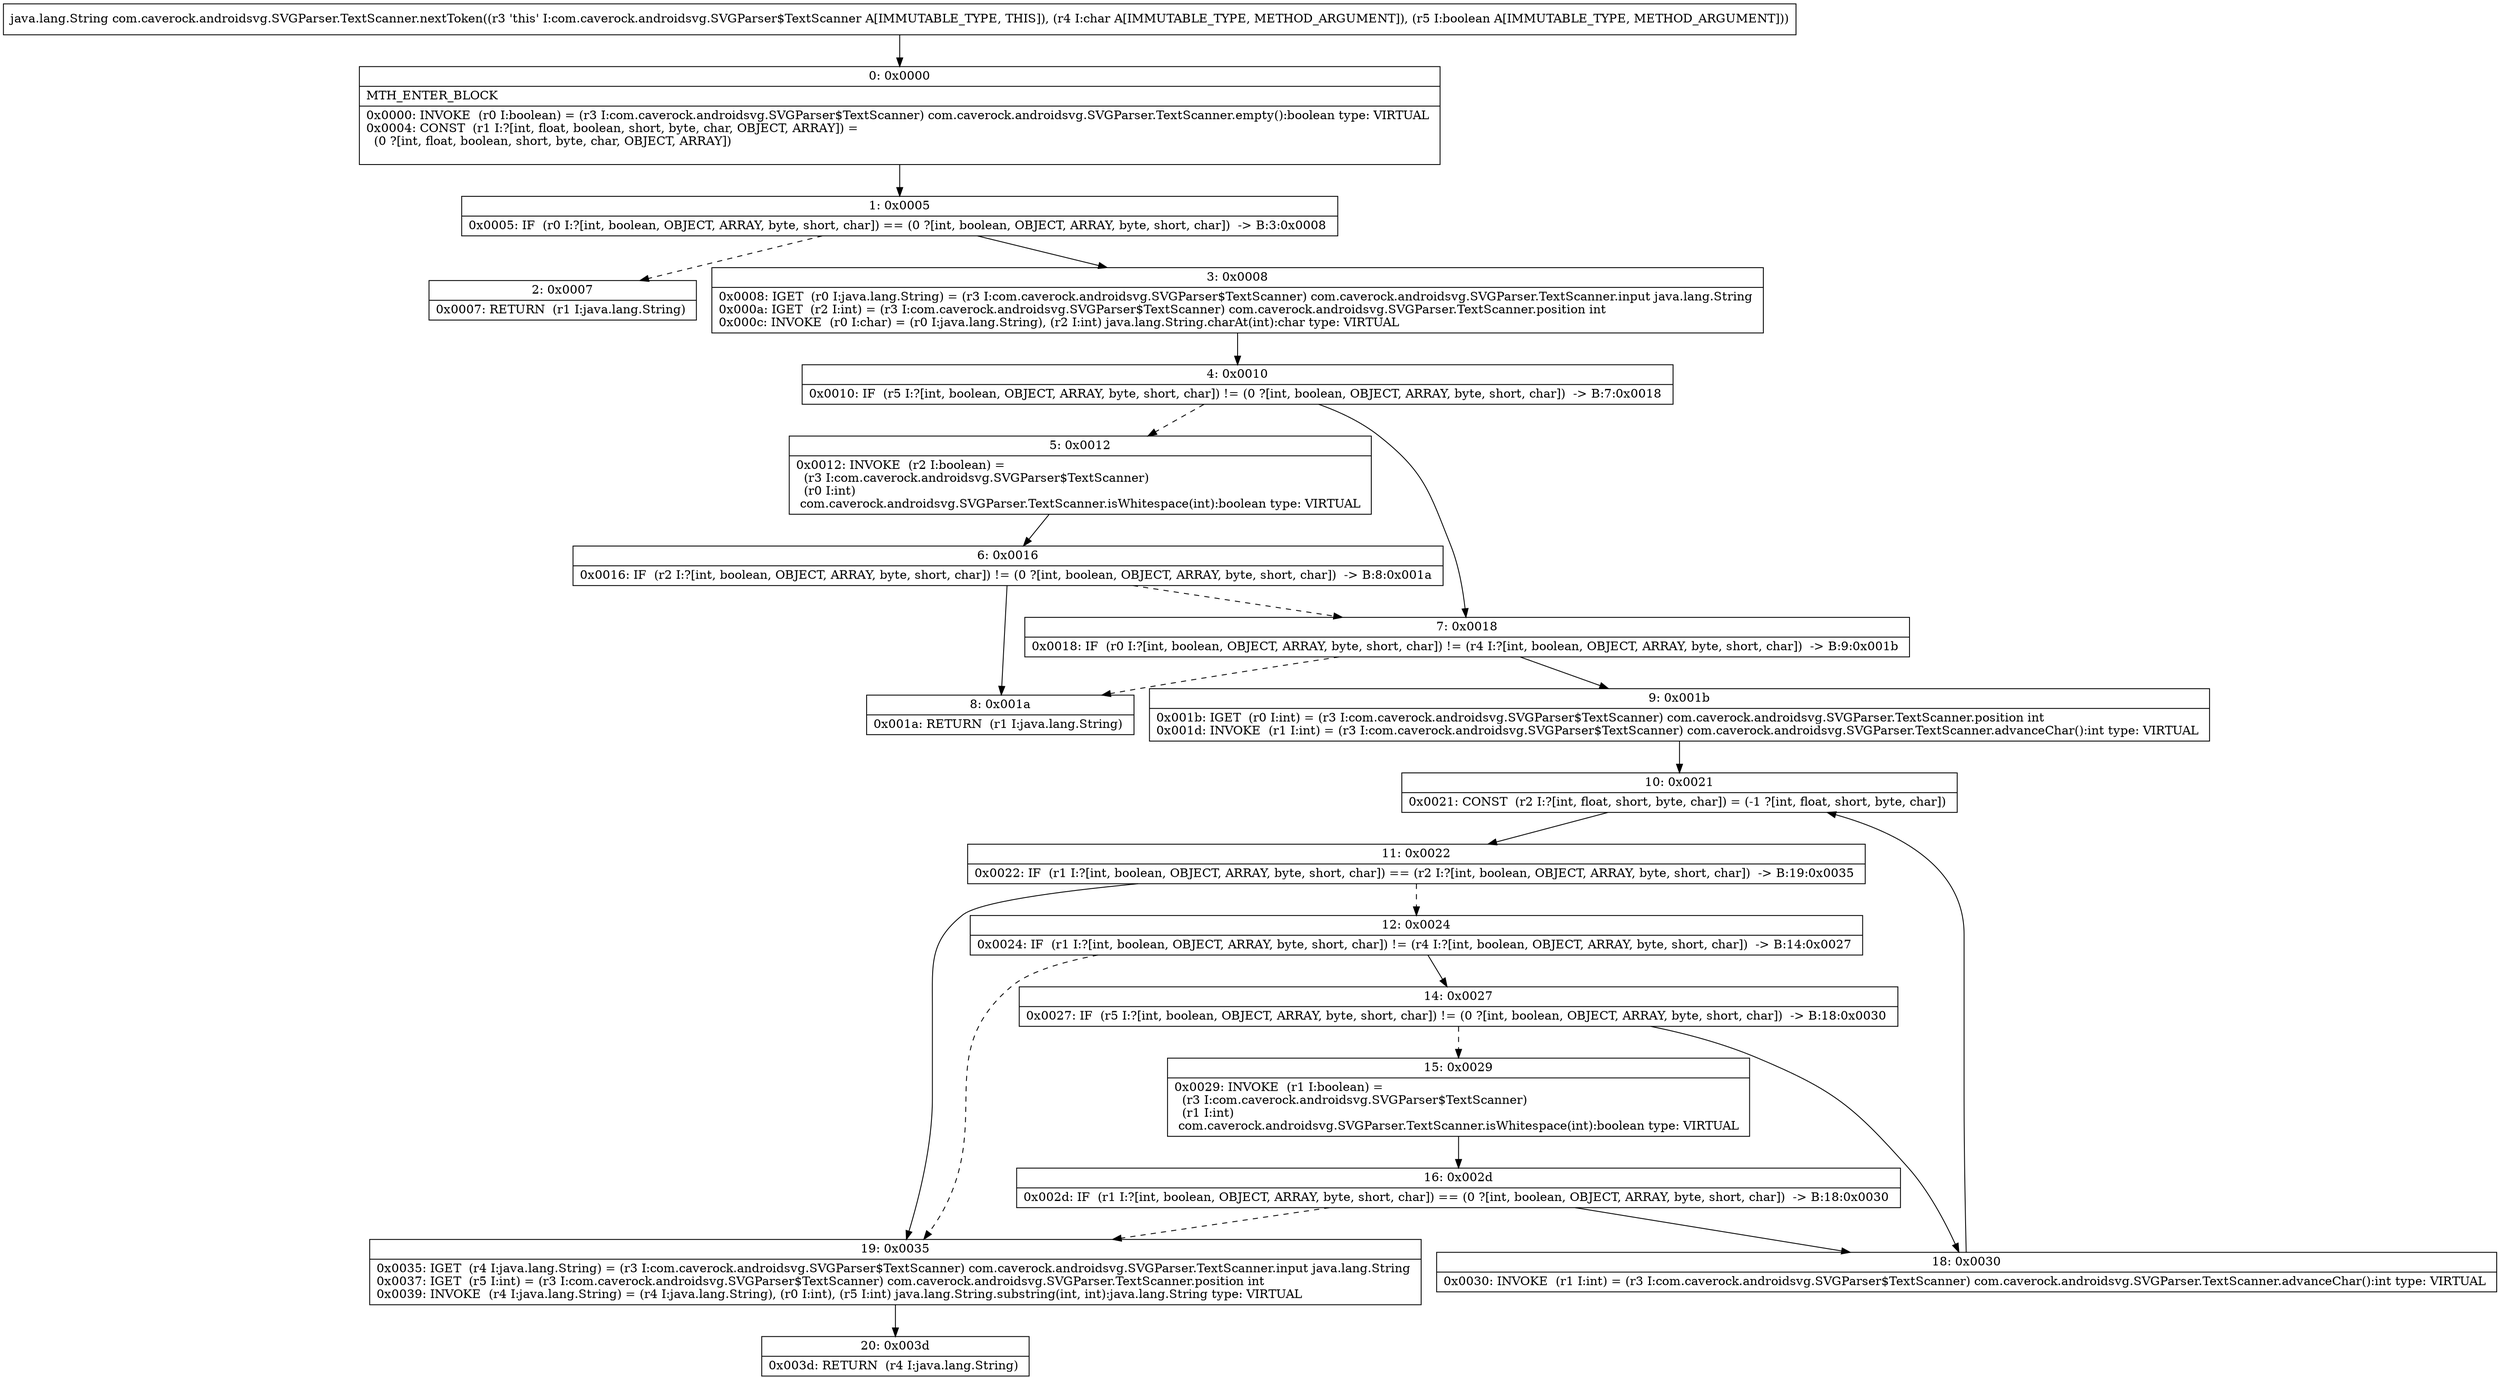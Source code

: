 digraph "CFG forcom.caverock.androidsvg.SVGParser.TextScanner.nextToken(CZ)Ljava\/lang\/String;" {
Node_0 [shape=record,label="{0\:\ 0x0000|MTH_ENTER_BLOCK\l|0x0000: INVOKE  (r0 I:boolean) = (r3 I:com.caverock.androidsvg.SVGParser$TextScanner) com.caverock.androidsvg.SVGParser.TextScanner.empty():boolean type: VIRTUAL \l0x0004: CONST  (r1 I:?[int, float, boolean, short, byte, char, OBJECT, ARRAY]) = \l  (0 ?[int, float, boolean, short, byte, char, OBJECT, ARRAY])\l \l}"];
Node_1 [shape=record,label="{1\:\ 0x0005|0x0005: IF  (r0 I:?[int, boolean, OBJECT, ARRAY, byte, short, char]) == (0 ?[int, boolean, OBJECT, ARRAY, byte, short, char])  \-\> B:3:0x0008 \l}"];
Node_2 [shape=record,label="{2\:\ 0x0007|0x0007: RETURN  (r1 I:java.lang.String) \l}"];
Node_3 [shape=record,label="{3\:\ 0x0008|0x0008: IGET  (r0 I:java.lang.String) = (r3 I:com.caverock.androidsvg.SVGParser$TextScanner) com.caverock.androidsvg.SVGParser.TextScanner.input java.lang.String \l0x000a: IGET  (r2 I:int) = (r3 I:com.caverock.androidsvg.SVGParser$TextScanner) com.caverock.androidsvg.SVGParser.TextScanner.position int \l0x000c: INVOKE  (r0 I:char) = (r0 I:java.lang.String), (r2 I:int) java.lang.String.charAt(int):char type: VIRTUAL \l}"];
Node_4 [shape=record,label="{4\:\ 0x0010|0x0010: IF  (r5 I:?[int, boolean, OBJECT, ARRAY, byte, short, char]) != (0 ?[int, boolean, OBJECT, ARRAY, byte, short, char])  \-\> B:7:0x0018 \l}"];
Node_5 [shape=record,label="{5\:\ 0x0012|0x0012: INVOKE  (r2 I:boolean) = \l  (r3 I:com.caverock.androidsvg.SVGParser$TextScanner)\l  (r0 I:int)\l com.caverock.androidsvg.SVGParser.TextScanner.isWhitespace(int):boolean type: VIRTUAL \l}"];
Node_6 [shape=record,label="{6\:\ 0x0016|0x0016: IF  (r2 I:?[int, boolean, OBJECT, ARRAY, byte, short, char]) != (0 ?[int, boolean, OBJECT, ARRAY, byte, short, char])  \-\> B:8:0x001a \l}"];
Node_7 [shape=record,label="{7\:\ 0x0018|0x0018: IF  (r0 I:?[int, boolean, OBJECT, ARRAY, byte, short, char]) != (r4 I:?[int, boolean, OBJECT, ARRAY, byte, short, char])  \-\> B:9:0x001b \l}"];
Node_8 [shape=record,label="{8\:\ 0x001a|0x001a: RETURN  (r1 I:java.lang.String) \l}"];
Node_9 [shape=record,label="{9\:\ 0x001b|0x001b: IGET  (r0 I:int) = (r3 I:com.caverock.androidsvg.SVGParser$TextScanner) com.caverock.androidsvg.SVGParser.TextScanner.position int \l0x001d: INVOKE  (r1 I:int) = (r3 I:com.caverock.androidsvg.SVGParser$TextScanner) com.caverock.androidsvg.SVGParser.TextScanner.advanceChar():int type: VIRTUAL \l}"];
Node_10 [shape=record,label="{10\:\ 0x0021|0x0021: CONST  (r2 I:?[int, float, short, byte, char]) = (\-1 ?[int, float, short, byte, char]) \l}"];
Node_11 [shape=record,label="{11\:\ 0x0022|0x0022: IF  (r1 I:?[int, boolean, OBJECT, ARRAY, byte, short, char]) == (r2 I:?[int, boolean, OBJECT, ARRAY, byte, short, char])  \-\> B:19:0x0035 \l}"];
Node_12 [shape=record,label="{12\:\ 0x0024|0x0024: IF  (r1 I:?[int, boolean, OBJECT, ARRAY, byte, short, char]) != (r4 I:?[int, boolean, OBJECT, ARRAY, byte, short, char])  \-\> B:14:0x0027 \l}"];
Node_14 [shape=record,label="{14\:\ 0x0027|0x0027: IF  (r5 I:?[int, boolean, OBJECT, ARRAY, byte, short, char]) != (0 ?[int, boolean, OBJECT, ARRAY, byte, short, char])  \-\> B:18:0x0030 \l}"];
Node_15 [shape=record,label="{15\:\ 0x0029|0x0029: INVOKE  (r1 I:boolean) = \l  (r3 I:com.caverock.androidsvg.SVGParser$TextScanner)\l  (r1 I:int)\l com.caverock.androidsvg.SVGParser.TextScanner.isWhitespace(int):boolean type: VIRTUAL \l}"];
Node_16 [shape=record,label="{16\:\ 0x002d|0x002d: IF  (r1 I:?[int, boolean, OBJECT, ARRAY, byte, short, char]) == (0 ?[int, boolean, OBJECT, ARRAY, byte, short, char])  \-\> B:18:0x0030 \l}"];
Node_18 [shape=record,label="{18\:\ 0x0030|0x0030: INVOKE  (r1 I:int) = (r3 I:com.caverock.androidsvg.SVGParser$TextScanner) com.caverock.androidsvg.SVGParser.TextScanner.advanceChar():int type: VIRTUAL \l}"];
Node_19 [shape=record,label="{19\:\ 0x0035|0x0035: IGET  (r4 I:java.lang.String) = (r3 I:com.caverock.androidsvg.SVGParser$TextScanner) com.caverock.androidsvg.SVGParser.TextScanner.input java.lang.String \l0x0037: IGET  (r5 I:int) = (r3 I:com.caverock.androidsvg.SVGParser$TextScanner) com.caverock.androidsvg.SVGParser.TextScanner.position int \l0x0039: INVOKE  (r4 I:java.lang.String) = (r4 I:java.lang.String), (r0 I:int), (r5 I:int) java.lang.String.substring(int, int):java.lang.String type: VIRTUAL \l}"];
Node_20 [shape=record,label="{20\:\ 0x003d|0x003d: RETURN  (r4 I:java.lang.String) \l}"];
MethodNode[shape=record,label="{java.lang.String com.caverock.androidsvg.SVGParser.TextScanner.nextToken((r3 'this' I:com.caverock.androidsvg.SVGParser$TextScanner A[IMMUTABLE_TYPE, THIS]), (r4 I:char A[IMMUTABLE_TYPE, METHOD_ARGUMENT]), (r5 I:boolean A[IMMUTABLE_TYPE, METHOD_ARGUMENT])) }"];
MethodNode -> Node_0;
Node_0 -> Node_1;
Node_1 -> Node_2[style=dashed];
Node_1 -> Node_3;
Node_3 -> Node_4;
Node_4 -> Node_5[style=dashed];
Node_4 -> Node_7;
Node_5 -> Node_6;
Node_6 -> Node_7[style=dashed];
Node_6 -> Node_8;
Node_7 -> Node_8[style=dashed];
Node_7 -> Node_9;
Node_9 -> Node_10;
Node_10 -> Node_11;
Node_11 -> Node_12[style=dashed];
Node_11 -> Node_19;
Node_12 -> Node_14;
Node_12 -> Node_19[style=dashed];
Node_14 -> Node_15[style=dashed];
Node_14 -> Node_18;
Node_15 -> Node_16;
Node_16 -> Node_18;
Node_16 -> Node_19[style=dashed];
Node_18 -> Node_10;
Node_19 -> Node_20;
}

